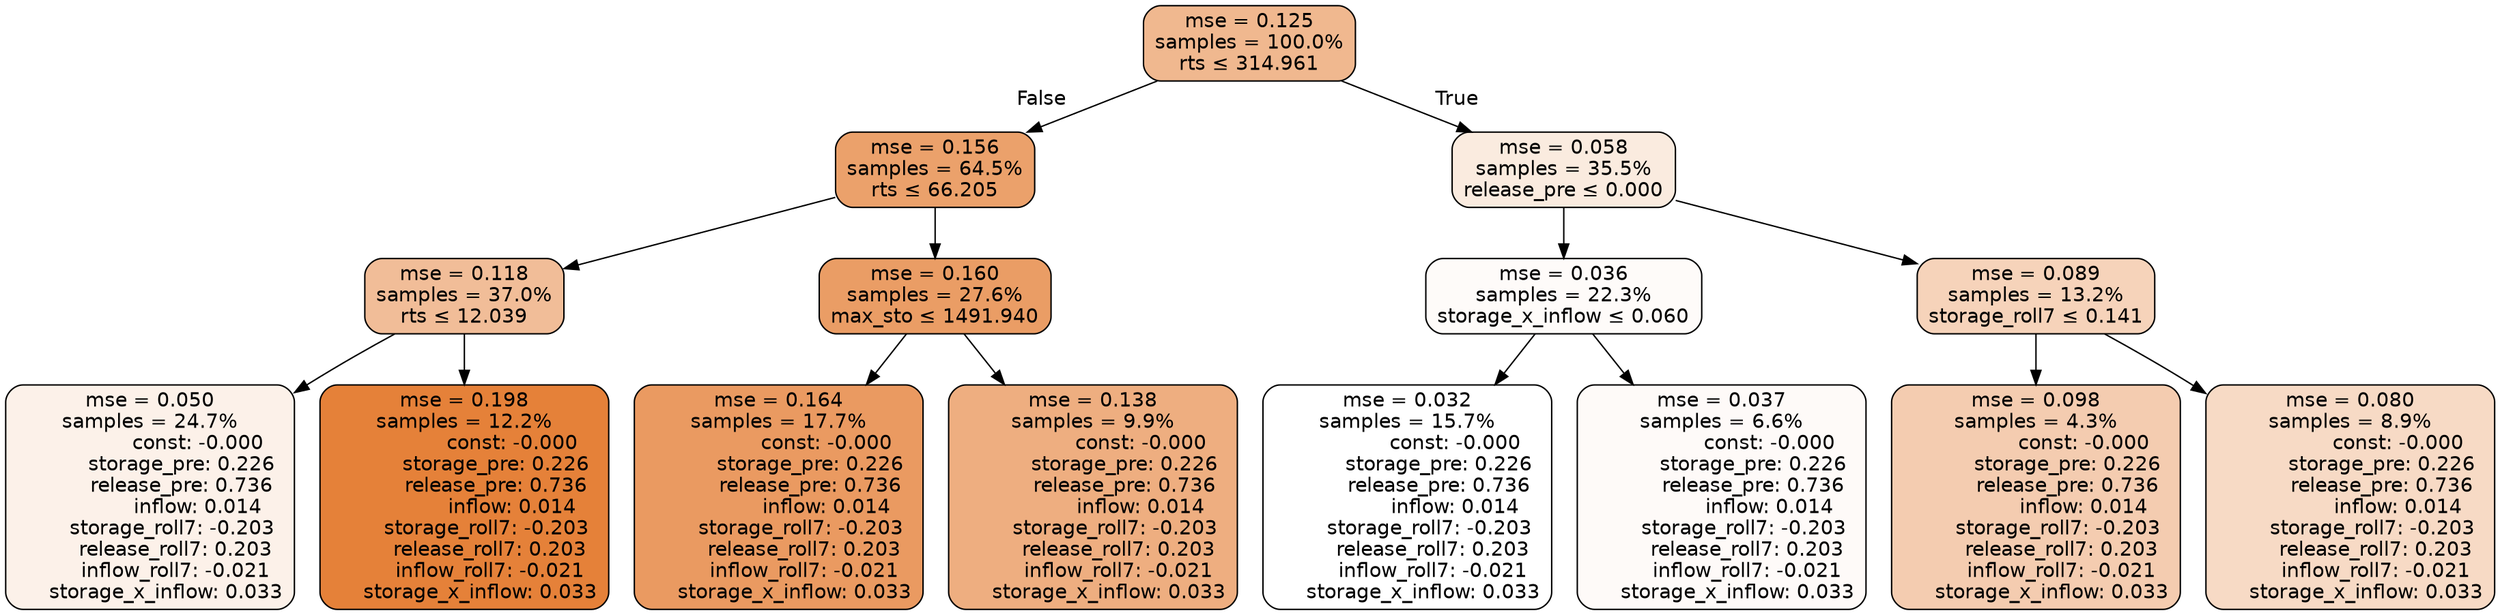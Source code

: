 digraph tree {
node [shape=rectangle, style="filled, rounded", color="black", fontname=helvetica] ;
edge [fontname=helvetica] ;
	"0" [label="mse = 0.125
samples = 100.0%
rts &le; 314.961", fillcolor="#f0b88f"]
	"1" [label="mse = 0.156
samples = 64.5%
rts &le; 66.205", fillcolor="#eba16b"]
	"2" [label="mse = 0.118
samples = 37.0%
rts &le; 12.039", fillcolor="#f1bd98"]
	"3" [label="mse = 0.050
samples = 24.7%
               const: -0.000
          storage_pre: 0.226
          release_pre: 0.736
               inflow: 0.014
       storage_roll7: -0.203
        release_roll7: 0.203
        inflow_roll7: -0.021
     storage_x_inflow: 0.033", fillcolor="#fcf1e9"]
	"4" [label="mse = 0.198
samples = 12.2%
               const: -0.000
          storage_pre: 0.226
          release_pre: 0.736
               inflow: 0.014
       storage_roll7: -0.203
        release_roll7: 0.203
        inflow_roll7: -0.021
     storage_x_inflow: 0.033", fillcolor="#e58139"]
	"5" [label="mse = 0.160
samples = 27.6%
max_sto &le; 1491.940", fillcolor="#ea9d65"]
	"6" [label="mse = 0.164
samples = 17.7%
               const: -0.000
          storage_pre: 0.226
          release_pre: 0.736
               inflow: 0.014
       storage_roll7: -0.203
        release_roll7: 0.203
        inflow_roll7: -0.021
     storage_x_inflow: 0.033", fillcolor="#ea9a61"]
	"7" [label="mse = 0.138
samples = 9.9%
               const: -0.000
          storage_pre: 0.226
          release_pre: 0.736
               inflow: 0.014
       storage_roll7: -0.203
        release_roll7: 0.203
        inflow_roll7: -0.021
     storage_x_inflow: 0.033", fillcolor="#eeae80"]
	"8" [label="mse = 0.058
samples = 35.5%
release_pre &le; 0.000", fillcolor="#faebdf"]
	"9" [label="mse = 0.036
samples = 22.3%
storage_x_inflow &le; 0.060", fillcolor="#fefbf9"]
	"10" [label="mse = 0.032
samples = 15.7%
               const: -0.000
          storage_pre: 0.226
          release_pre: 0.736
               inflow: 0.014
       storage_roll7: -0.203
        release_roll7: 0.203
        inflow_roll7: -0.021
     storage_x_inflow: 0.033", fillcolor="#ffffff"]
	"11" [label="mse = 0.037
samples = 6.6%
               const: -0.000
          storage_pre: 0.226
          release_pre: 0.736
               inflow: 0.014
       storage_roll7: -0.203
        release_roll7: 0.203
        inflow_roll7: -0.021
     storage_x_inflow: 0.033", fillcolor="#fefaf8"]
	"12" [label="mse = 0.089
samples = 13.2%
storage_roll7 &le; 0.141", fillcolor="#f6d3ba"]
	"13" [label="mse = 0.098
samples = 4.3%
               const: -0.000
          storage_pre: 0.226
          release_pre: 0.736
               inflow: 0.014
       storage_roll7: -0.203
        release_roll7: 0.203
        inflow_roll7: -0.021
     storage_x_inflow: 0.033", fillcolor="#f4ccb0"]
	"14" [label="mse = 0.080
samples = 8.9%
               const: -0.000
          storage_pre: 0.226
          release_pre: 0.736
               inflow: 0.014
       storage_roll7: -0.203
        release_roll7: 0.203
        inflow_roll7: -0.021
     storage_x_inflow: 0.033", fillcolor="#f7dac5"]

	"0" -> "1" [labeldistance=2.5, labelangle=45, headlabel="False"]
	"1" -> "2"
	"2" -> "3"
	"2" -> "4"
	"1" -> "5"
	"5" -> "6"
	"5" -> "7"
	"0" -> "8" [labeldistance=2.5, labelangle=-45, headlabel="True"]
	"8" -> "9"
	"9" -> "10"
	"9" -> "11"
	"8" -> "12"
	"12" -> "13"
	"12" -> "14"
}